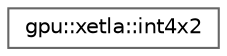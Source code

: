 digraph "Graphical Class Hierarchy"
{
 // LATEX_PDF_SIZE
  bgcolor="transparent";
  edge [fontname=Helvetica,fontsize=10,labelfontname=Helvetica,labelfontsize=10];
  node [fontname=Helvetica,fontsize=10,shape=box,height=0.2,width=0.4];
  rankdir="LR";
  Node0 [id="Node000000",label="gpu::xetla::int4x2",height=0.2,width=0.4,color="grey40", fillcolor="white", style="filled",URL="$structgpu_1_1xetla_1_1int4x2.html",tooltip="xetla 4bits data packed as 8bits data type."];
}
